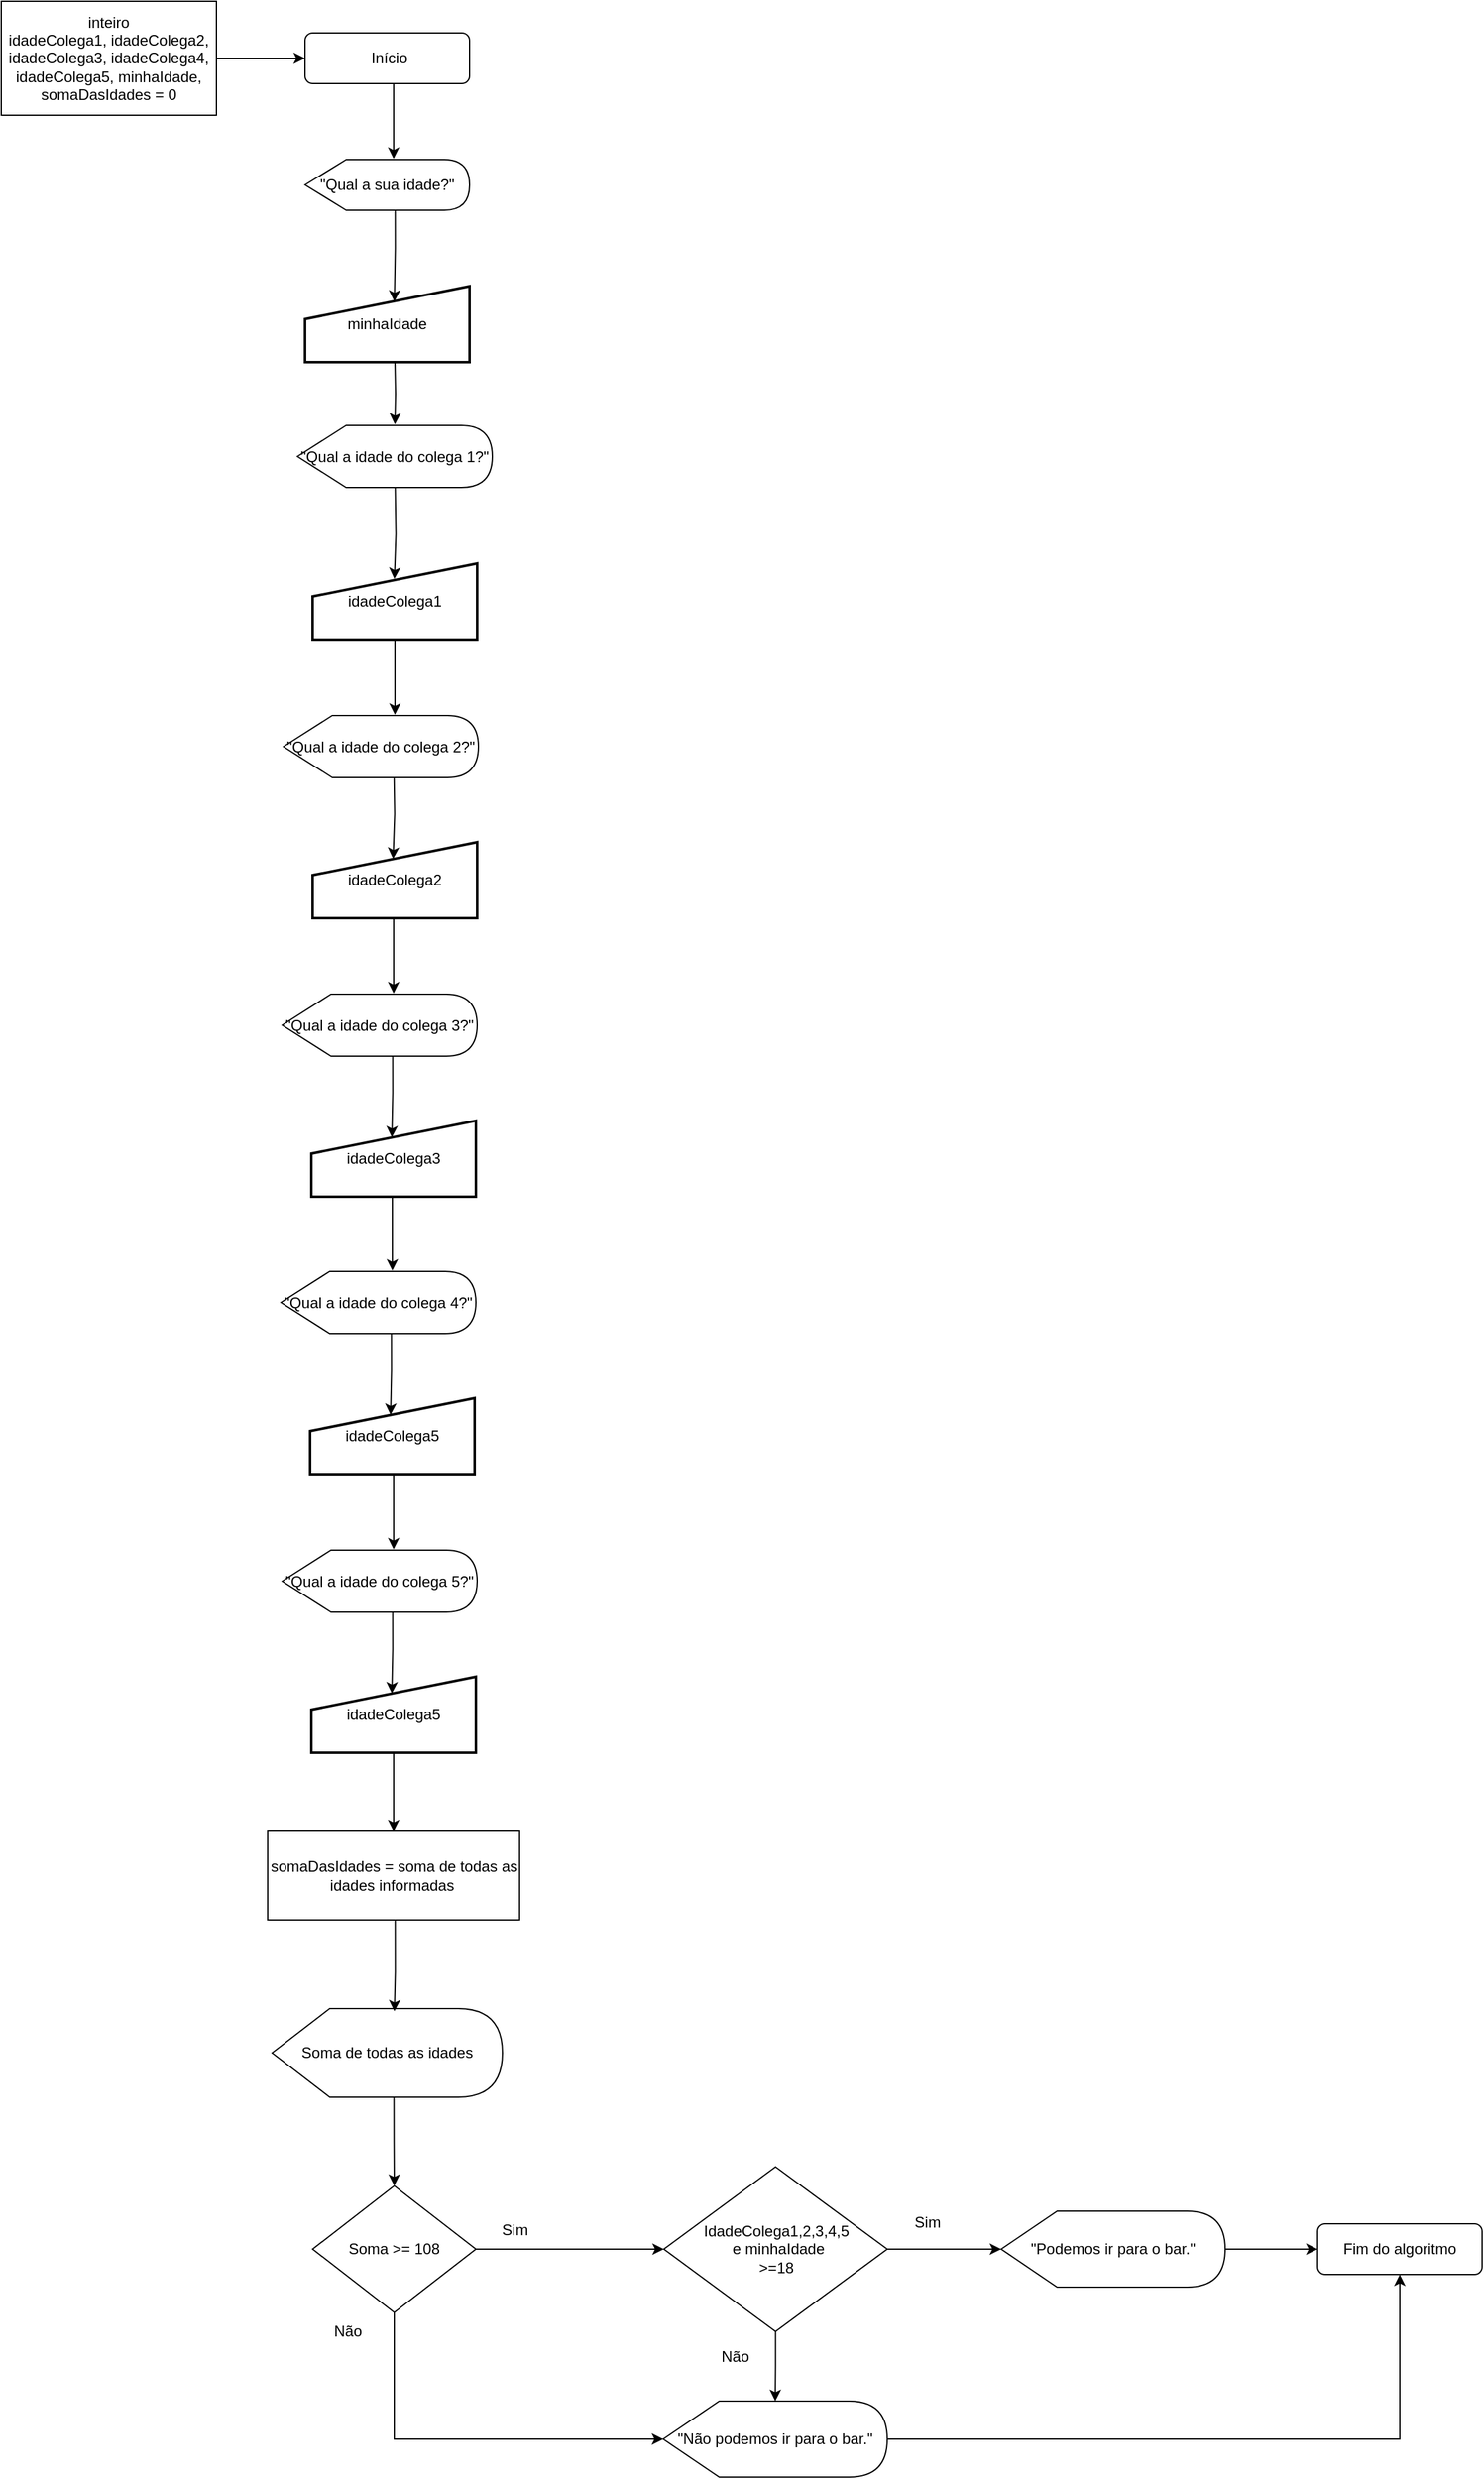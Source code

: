 <mxfile version="24.7.6">
  <diagram id="C5RBs43oDa-KdzZeNtuy" name="Page-1">
    <mxGraphModel grid="1" page="1" gridSize="10" guides="1" tooltips="1" connect="1" arrows="1" fold="1" pageScale="1" pageWidth="827" pageHeight="1169" math="0" shadow="0">
      <root>
        <mxCell id="WIyWlLk6GJQsqaUBKTNV-0" />
        <mxCell id="WIyWlLk6GJQsqaUBKTNV-1" parent="WIyWlLk6GJQsqaUBKTNV-0" />
        <mxCell id="MpU0YCQf8KXyQp7wxGWL-0" value="&amp;nbsp;Início" style="rounded=1;whiteSpace=wrap;html=1;" vertex="1" parent="WIyWlLk6GJQsqaUBKTNV-1">
          <mxGeometry x="-70" y="40" width="130" height="40" as="geometry" />
        </mxCell>
        <mxCell id="MpU0YCQf8KXyQp7wxGWL-2" style="edgeStyle=orthogonalEdgeStyle;rounded=0;orthogonalLoop=1;jettySize=auto;html=1;entryX=0;entryY=0.5;entryDx=0;entryDy=0;" edge="1" parent="WIyWlLk6GJQsqaUBKTNV-1" source="MpU0YCQf8KXyQp7wxGWL-1" target="MpU0YCQf8KXyQp7wxGWL-0">
          <mxGeometry relative="1" as="geometry" />
        </mxCell>
        <mxCell id="MpU0YCQf8KXyQp7wxGWL-1" value="inteiro&lt;br&gt;idadeColega1, idadeColega2, idadeColega3, idadeColega4, idadeColega5, minhaIdade, somaDasIdades = 0" style="rounded=0;whiteSpace=wrap;html=1;" vertex="1" parent="WIyWlLk6GJQsqaUBKTNV-1">
          <mxGeometry x="-310" y="15" width="170" height="90" as="geometry" />
        </mxCell>
        <mxCell id="MpU0YCQf8KXyQp7wxGWL-3" value="&quot;Qual a sua idade?&quot;" style="shape=display;whiteSpace=wrap;html=1;" vertex="1" parent="WIyWlLk6GJQsqaUBKTNV-1">
          <mxGeometry x="-70" y="140" width="130" height="40" as="geometry" />
        </mxCell>
        <mxCell id="MpU0YCQf8KXyQp7wxGWL-4" value="minhaIdade" style="html=1;strokeWidth=2;shape=manualInput;whiteSpace=wrap;rounded=1;size=26;arcSize=0;" vertex="1" parent="WIyWlLk6GJQsqaUBKTNV-1">
          <mxGeometry x="-70" y="240" width="130" height="60" as="geometry" />
        </mxCell>
        <mxCell id="MpU0YCQf8KXyQp7wxGWL-9" style="edgeStyle=orthogonalEdgeStyle;rounded=0;orthogonalLoop=1;jettySize=auto;html=1;exitX=0;exitY=0;exitDx=71.25;exitDy=40;exitPerimeter=0;entryX=0.543;entryY=0.203;entryDx=0;entryDy=0;entryPerimeter=0;" edge="1" parent="WIyWlLk6GJQsqaUBKTNV-1" source="MpU0YCQf8KXyQp7wxGWL-3" target="MpU0YCQf8KXyQp7wxGWL-4">
          <mxGeometry relative="1" as="geometry" />
        </mxCell>
        <mxCell id="MpU0YCQf8KXyQp7wxGWL-10" style="edgeStyle=orthogonalEdgeStyle;rounded=0;orthogonalLoop=1;jettySize=auto;html=1;exitX=0.5;exitY=1;exitDx=0;exitDy=0;entryX=0.5;entryY=-0.015;entryDx=0;entryDy=0;entryPerimeter=0;" edge="1" parent="WIyWlLk6GJQsqaUBKTNV-1">
          <mxGeometry relative="1" as="geometry">
            <mxPoint y="80" as="sourcePoint" />
            <mxPoint y="139.4" as="targetPoint" />
          </mxGeometry>
        </mxCell>
        <mxCell id="MpU0YCQf8KXyQp7wxGWL-11" value="&quot;Qual a idade do colega 1?&quot;" style="shape=display;whiteSpace=wrap;html=1;" vertex="1" parent="WIyWlLk6GJQsqaUBKTNV-1">
          <mxGeometry x="-76" y="350" width="154" height="49" as="geometry" />
        </mxCell>
        <mxCell id="MpU0YCQf8KXyQp7wxGWL-12" value="idadeColega1" style="html=1;strokeWidth=2;shape=manualInput;whiteSpace=wrap;rounded=1;size=26;arcSize=0;" vertex="1" parent="WIyWlLk6GJQsqaUBKTNV-1">
          <mxGeometry x="-64" y="459" width="130" height="60" as="geometry" />
        </mxCell>
        <mxCell id="MpU0YCQf8KXyQp7wxGWL-13" style="edgeStyle=orthogonalEdgeStyle;rounded=0;orthogonalLoop=1;jettySize=auto;html=1;exitX=0;exitY=0;exitDx=71.25;exitDy=40;exitPerimeter=0;entryX=0.543;entryY=0.203;entryDx=0;entryDy=0;entryPerimeter=0;" edge="1" parent="WIyWlLk6GJQsqaUBKTNV-1">
          <mxGeometry relative="1" as="geometry">
            <mxPoint x="1.25" y="399" as="sourcePoint" />
            <mxPoint x="0.59" y="471.18" as="targetPoint" />
          </mxGeometry>
        </mxCell>
        <mxCell id="MpU0YCQf8KXyQp7wxGWL-14" style="edgeStyle=orthogonalEdgeStyle;rounded=0;orthogonalLoop=1;jettySize=auto;html=1;exitX=0.5;exitY=1;exitDx=0;exitDy=0;entryX=0.5;entryY=-0.015;entryDx=0;entryDy=0;entryPerimeter=0;" edge="1" parent="WIyWlLk6GJQsqaUBKTNV-1" target="MpU0YCQf8KXyQp7wxGWL-11">
          <mxGeometry relative="1" as="geometry">
            <mxPoint x="1" y="299" as="sourcePoint" />
          </mxGeometry>
        </mxCell>
        <mxCell id="MpU0YCQf8KXyQp7wxGWL-16" value="idadeColega2" style="html=1;strokeWidth=2;shape=manualInput;whiteSpace=wrap;rounded=1;size=26;arcSize=0;" vertex="1" parent="WIyWlLk6GJQsqaUBKTNV-1">
          <mxGeometry x="-64" y="679" width="130" height="60" as="geometry" />
        </mxCell>
        <mxCell id="MpU0YCQf8KXyQp7wxGWL-17" style="edgeStyle=orthogonalEdgeStyle;rounded=0;orthogonalLoop=1;jettySize=auto;html=1;exitX=0;exitY=0;exitDx=71.25;exitDy=40;exitPerimeter=0;entryX=0.543;entryY=0.203;entryDx=0;entryDy=0;entryPerimeter=0;" edge="1" parent="WIyWlLk6GJQsqaUBKTNV-1">
          <mxGeometry relative="1" as="geometry">
            <mxPoint x="0.25" y="620" as="sourcePoint" />
            <mxPoint x="-0.41" y="692.18" as="targetPoint" />
          </mxGeometry>
        </mxCell>
        <mxCell id="MpU0YCQf8KXyQp7wxGWL-18" style="edgeStyle=orthogonalEdgeStyle;rounded=0;orthogonalLoop=1;jettySize=auto;html=1;exitX=0.5;exitY=1;exitDx=0;exitDy=0;entryX=0.5;entryY=-0.015;entryDx=0;entryDy=0;entryPerimeter=0;" edge="1" parent="WIyWlLk6GJQsqaUBKTNV-1">
          <mxGeometry relative="1" as="geometry">
            <mxPoint x="1" y="519" as="sourcePoint" />
            <mxPoint x="1" y="578.4" as="targetPoint" />
          </mxGeometry>
        </mxCell>
        <mxCell id="lA4oFmGLLZb_DYhbLBO6-1" value="&quot;Qual a idade do colega 2?&quot;" style="shape=display;whiteSpace=wrap;html=1;" vertex="1" parent="WIyWlLk6GJQsqaUBKTNV-1">
          <mxGeometry x="-87" y="579" width="154" height="49" as="geometry" />
        </mxCell>
        <mxCell id="GoQJRWWMJ3RlQegqBFur-0" value="idadeColega3" style="html=1;strokeWidth=2;shape=manualInput;whiteSpace=wrap;rounded=1;size=26;arcSize=0;" vertex="1" parent="WIyWlLk6GJQsqaUBKTNV-1">
          <mxGeometry x="-65" y="899" width="130" height="60" as="geometry" />
        </mxCell>
        <mxCell id="GoQJRWWMJ3RlQegqBFur-1" style="edgeStyle=orthogonalEdgeStyle;rounded=0;orthogonalLoop=1;jettySize=auto;html=1;exitX=0;exitY=0;exitDx=71.25;exitDy=40;exitPerimeter=0;entryX=0.543;entryY=0.203;entryDx=0;entryDy=0;entryPerimeter=0;" edge="1" parent="WIyWlLk6GJQsqaUBKTNV-1">
          <mxGeometry relative="1" as="geometry">
            <mxPoint x="-0.75" y="840" as="sourcePoint" />
            <mxPoint x="-1.41" y="912.18" as="targetPoint" />
            <Array as="points">
              <mxPoint x="-1" y="877" />
            </Array>
          </mxGeometry>
        </mxCell>
        <mxCell id="GoQJRWWMJ3RlQegqBFur-2" style="edgeStyle=orthogonalEdgeStyle;rounded=0;orthogonalLoop=1;jettySize=auto;html=1;exitX=0.5;exitY=1;exitDx=0;exitDy=0;entryX=0.5;entryY=-0.015;entryDx=0;entryDy=0;entryPerimeter=0;" edge="1" parent="WIyWlLk6GJQsqaUBKTNV-1">
          <mxGeometry relative="1" as="geometry">
            <mxPoint y="739" as="sourcePoint" />
            <mxPoint y="798.4" as="targetPoint" />
          </mxGeometry>
        </mxCell>
        <mxCell id="GoQJRWWMJ3RlQegqBFur-3" value="&quot;Qual a idade do colega 3?&quot;" style="shape=display;whiteSpace=wrap;html=1;" vertex="1" parent="WIyWlLk6GJQsqaUBKTNV-1">
          <mxGeometry x="-88" y="799" width="154" height="49" as="geometry" />
        </mxCell>
        <mxCell id="GoQJRWWMJ3RlQegqBFur-4" value="idadeColega5" style="html=1;strokeWidth=2;shape=manualInput;whiteSpace=wrap;rounded=1;size=26;arcSize=0;" vertex="1" parent="WIyWlLk6GJQsqaUBKTNV-1">
          <mxGeometry x="-66" y="1118" width="130" height="60" as="geometry" />
        </mxCell>
        <mxCell id="GoQJRWWMJ3RlQegqBFur-5" style="edgeStyle=orthogonalEdgeStyle;rounded=0;orthogonalLoop=1;jettySize=auto;html=1;exitX=0;exitY=0;exitDx=71.25;exitDy=40;exitPerimeter=0;entryX=0.543;entryY=0.203;entryDx=0;entryDy=0;entryPerimeter=0;" edge="1" parent="WIyWlLk6GJQsqaUBKTNV-1">
          <mxGeometry relative="1" as="geometry">
            <mxPoint x="-1.75" y="1059" as="sourcePoint" />
            <mxPoint x="-2.41" y="1131.18" as="targetPoint" />
            <Array as="points">
              <mxPoint x="-2" y="1096" />
            </Array>
          </mxGeometry>
        </mxCell>
        <mxCell id="GoQJRWWMJ3RlQegqBFur-6" style="edgeStyle=orthogonalEdgeStyle;rounded=0;orthogonalLoop=1;jettySize=auto;html=1;exitX=0.5;exitY=1;exitDx=0;exitDy=0;entryX=0.5;entryY=-0.015;entryDx=0;entryDy=0;entryPerimeter=0;" edge="1" parent="WIyWlLk6GJQsqaUBKTNV-1">
          <mxGeometry relative="1" as="geometry">
            <mxPoint x="-1" y="958" as="sourcePoint" />
            <mxPoint x="-1" y="1017.4" as="targetPoint" />
          </mxGeometry>
        </mxCell>
        <mxCell id="GoQJRWWMJ3RlQegqBFur-7" value="&quot;Qual a idade do colega 4&lt;span style=&quot;background-color: initial;&quot;&gt;?&quot;&lt;/span&gt;" style="shape=display;whiteSpace=wrap;html=1;" vertex="1" parent="WIyWlLk6GJQsqaUBKTNV-1">
          <mxGeometry x="-89" y="1018" width="154" height="49" as="geometry" />
        </mxCell>
        <mxCell id="lA4oFmGLLZb_DYhbLBO6-3" style="edgeStyle=orthogonalEdgeStyle;rounded=0;orthogonalLoop=1;jettySize=auto;html=1;exitX=0.5;exitY=1;exitDx=0;exitDy=0;entryX=0.5;entryY=0;entryDx=0;entryDy=0;" edge="1" parent="WIyWlLk6GJQsqaUBKTNV-1" source="GoQJRWWMJ3RlQegqBFur-8" target="lA4oFmGLLZb_DYhbLBO6-2">
          <mxGeometry relative="1" as="geometry" />
        </mxCell>
        <mxCell id="GoQJRWWMJ3RlQegqBFur-8" value="idadeColega5" style="html=1;strokeWidth=2;shape=manualInput;whiteSpace=wrap;rounded=1;size=26;arcSize=0;" vertex="1" parent="WIyWlLk6GJQsqaUBKTNV-1">
          <mxGeometry x="-65" y="1338" width="130" height="60" as="geometry" />
        </mxCell>
        <mxCell id="GoQJRWWMJ3RlQegqBFur-9" style="edgeStyle=orthogonalEdgeStyle;rounded=0;orthogonalLoop=1;jettySize=auto;html=1;exitX=0;exitY=0;exitDx=71.25;exitDy=40;exitPerimeter=0;entryX=0.543;entryY=0.203;entryDx=0;entryDy=0;entryPerimeter=0;" edge="1" parent="WIyWlLk6GJQsqaUBKTNV-1">
          <mxGeometry relative="1" as="geometry">
            <mxPoint x="-0.75" y="1279" as="sourcePoint" />
            <mxPoint x="-1.41" y="1351.18" as="targetPoint" />
            <Array as="points">
              <mxPoint x="-1" y="1316" />
            </Array>
          </mxGeometry>
        </mxCell>
        <mxCell id="GoQJRWWMJ3RlQegqBFur-10" style="edgeStyle=orthogonalEdgeStyle;rounded=0;orthogonalLoop=1;jettySize=auto;html=1;exitX=0.5;exitY=1;exitDx=0;exitDy=0;entryX=0.5;entryY=-0.015;entryDx=0;entryDy=0;entryPerimeter=0;" edge="1" parent="WIyWlLk6GJQsqaUBKTNV-1">
          <mxGeometry relative="1" as="geometry">
            <mxPoint y="1178" as="sourcePoint" />
            <mxPoint y="1237.4" as="targetPoint" />
          </mxGeometry>
        </mxCell>
        <mxCell id="GoQJRWWMJ3RlQegqBFur-11" value="&quot;Qual a idade do colega 5&lt;span style=&quot;background-color: initial;&quot;&gt;?&quot;&lt;/span&gt;" style="shape=display;whiteSpace=wrap;html=1;" vertex="1" parent="WIyWlLk6GJQsqaUBKTNV-1">
          <mxGeometry x="-88" y="1238" width="154" height="49" as="geometry" />
        </mxCell>
        <mxCell id="lA4oFmGLLZb_DYhbLBO6-2" value="somaDasIdades = soma de todas as idades informadas&amp;nbsp;" style="rounded=0;whiteSpace=wrap;html=1;" vertex="1" parent="WIyWlLk6GJQsqaUBKTNV-1">
          <mxGeometry x="-99.5" y="1460" width="199" height="70" as="geometry" />
        </mxCell>
        <mxCell id="GoQJRWWMJ3RlQegqBFur-18" style="edgeStyle=orthogonalEdgeStyle;rounded=0;orthogonalLoop=1;jettySize=auto;html=1;exitX=1;exitY=0.5;exitDx=0;exitDy=0;entryX=0;entryY=0.5;entryDx=0;entryDy=0;" edge="1" parent="WIyWlLk6GJQsqaUBKTNV-1" source="GoQJRWWMJ3RlQegqBFur-12" target="lA4oFmGLLZb_DYhbLBO6-4">
          <mxGeometry relative="1" as="geometry" />
        </mxCell>
        <mxCell id="GoQJRWWMJ3RlQegqBFur-12" value="Soma &amp;gt;= 108" style="rhombus;whiteSpace=wrap;html=1;" vertex="1" parent="WIyWlLk6GJQsqaUBKTNV-1">
          <mxGeometry x="-64" y="1740" width="129" height="100" as="geometry" />
        </mxCell>
        <mxCell id="GoQJRWWMJ3RlQegqBFur-17" style="edgeStyle=orthogonalEdgeStyle;rounded=0;orthogonalLoop=1;jettySize=auto;html=1;exitX=0;exitY=0;exitDx=96.25;exitDy=70;exitPerimeter=0;entryX=0.5;entryY=0;entryDx=0;entryDy=0;" edge="1" parent="WIyWlLk6GJQsqaUBKTNV-1" source="GoQJRWWMJ3RlQegqBFur-13" target="GoQJRWWMJ3RlQegqBFur-12">
          <mxGeometry relative="1" as="geometry" />
        </mxCell>
        <mxCell id="GoQJRWWMJ3RlQegqBFur-13" value="Soma de todas as idades" style="shape=display;whiteSpace=wrap;html=1;" vertex="1" parent="WIyWlLk6GJQsqaUBKTNV-1">
          <mxGeometry x="-96" y="1600" width="182" height="70" as="geometry" />
        </mxCell>
        <mxCell id="GoQJRWWMJ3RlQegqBFur-14" style="edgeStyle=orthogonalEdgeStyle;rounded=0;orthogonalLoop=1;jettySize=auto;html=1;exitX=0;exitY=0;exitDx=71.25;exitDy=40;exitPerimeter=0;entryX=0.543;entryY=0.203;entryDx=0;entryDy=0;entryPerimeter=0;" edge="1" parent="WIyWlLk6GJQsqaUBKTNV-1">
          <mxGeometry relative="1" as="geometry">
            <mxPoint x="1.25" y="1530" as="sourcePoint" />
            <mxPoint x="0.59" y="1602.18" as="targetPoint" />
            <Array as="points">
              <mxPoint x="1" y="1571" />
              <mxPoint x="1" y="1571" />
            </Array>
          </mxGeometry>
        </mxCell>
        <mxCell id="GoQJRWWMJ3RlQegqBFur-20" value="" style="edgeStyle=orthogonalEdgeStyle;rounded=0;orthogonalLoop=1;jettySize=auto;html=1;" edge="1" parent="WIyWlLk6GJQsqaUBKTNV-1" source="lA4oFmGLLZb_DYhbLBO6-4" target="lA4oFmGLLZb_DYhbLBO6-10">
          <mxGeometry relative="1" as="geometry" />
        </mxCell>
        <mxCell id="GoQJRWWMJ3RlQegqBFur-21" value="" style="edgeStyle=orthogonalEdgeStyle;rounded=0;orthogonalLoop=1;jettySize=auto;html=1;" edge="1" parent="WIyWlLk6GJQsqaUBKTNV-1" source="lA4oFmGLLZb_DYhbLBO6-4" target="lA4oFmGLLZb_DYhbLBO6-9">
          <mxGeometry relative="1" as="geometry" />
        </mxCell>
        <mxCell id="lA4oFmGLLZb_DYhbLBO6-4" value="IdadeColega1,2,3,4,5&lt;br&gt;&amp;nbsp;e minhaIdade&lt;br&gt;&amp;gt;=18" style="rhombus;whiteSpace=wrap;html=1;" vertex="1" parent="WIyWlLk6GJQsqaUBKTNV-1">
          <mxGeometry x="213.5" y="1725" width="176.5" height="130" as="geometry" />
        </mxCell>
        <mxCell id="yFmaRNcrV0tXOOG5fGbp-0" style="edgeStyle=orthogonalEdgeStyle;rounded=0;orthogonalLoop=1;jettySize=auto;html=1;entryX=0.5;entryY=1;entryDx=0;entryDy=0;" edge="1" parent="WIyWlLk6GJQsqaUBKTNV-1" source="lA4oFmGLLZb_DYhbLBO6-9" target="lA4oFmGLLZb_DYhbLBO6-22">
          <mxGeometry relative="1" as="geometry" />
        </mxCell>
        <mxCell id="lA4oFmGLLZb_DYhbLBO6-9" value="&quot;Não podemos ir para o bar.&quot;" style="shape=display;whiteSpace=wrap;html=1;" vertex="1" parent="WIyWlLk6GJQsqaUBKTNV-1">
          <mxGeometry x="213" y="1910" width="177" height="60" as="geometry" />
        </mxCell>
        <mxCell id="lA4oFmGLLZb_DYhbLBO6-25" style="edgeStyle=orthogonalEdgeStyle;rounded=0;orthogonalLoop=1;jettySize=auto;html=1;entryX=0;entryY=0.5;entryDx=0;entryDy=0;" edge="1" parent="WIyWlLk6GJQsqaUBKTNV-1" source="lA4oFmGLLZb_DYhbLBO6-10" target="lA4oFmGLLZb_DYhbLBO6-22">
          <mxGeometry relative="1" as="geometry" />
        </mxCell>
        <mxCell id="lA4oFmGLLZb_DYhbLBO6-10" value="&quot;Podemos ir para o bar.&quot;" style="shape=display;whiteSpace=wrap;html=1;" vertex="1" parent="WIyWlLk6GJQsqaUBKTNV-1">
          <mxGeometry x="480" y="1760" width="177" height="60" as="geometry" />
        </mxCell>
        <mxCell id="lA4oFmGLLZb_DYhbLBO6-13" value="Sim" style="text;html=1;align=center;verticalAlign=middle;whiteSpace=wrap;rounded=0;" vertex="1" parent="WIyWlLk6GJQsqaUBKTNV-1">
          <mxGeometry x="66" y="1760" width="60" height="30" as="geometry" />
        </mxCell>
        <mxCell id="lA4oFmGLLZb_DYhbLBO6-16" value="Sim" style="text;html=1;align=center;verticalAlign=middle;whiteSpace=wrap;rounded=0;" vertex="1" parent="WIyWlLk6GJQsqaUBKTNV-1">
          <mxGeometry x="392" y="1754" width="60" height="30" as="geometry" />
        </mxCell>
        <mxCell id="lA4oFmGLLZb_DYhbLBO6-17" value="Não" style="text;html=1;align=center;verticalAlign=middle;whiteSpace=wrap;rounded=0;" vertex="1" parent="WIyWlLk6GJQsqaUBKTNV-1">
          <mxGeometry x="240" y="1860" width="60" height="30" as="geometry" />
        </mxCell>
        <mxCell id="lA4oFmGLLZb_DYhbLBO6-22" value="Fim do algoritmo&lt;span style=&quot;color: rgba(0, 0, 0, 0); font-family: monospace; font-size: 0px; text-align: start; text-wrap: nowrap;&quot;&gt;%3CmxGraphModel%3E%3Croot%3E%3CmxCell%20id%3D%220%22%2F%3E%3CmxCell%20id%3D%221%22%20parent%3D%220%22%2F%3E%3CmxCell%20id%3D%222%22%20value%3D%22%22%20style%3D%22rounded%3D0%3BwhiteSpace%3Dwrap%3Bhtml%3D1%3B%22%20vertex%3D%221%22%20parent%3D%221%22%3E%3CmxGeometry%20x%3D%22-120%22%20y%3D%22140%22%20width%3D%22130%22%20height%3D%2240%22%20as%3D%22geometry%22%2F%3E%3C%2FmxCell%3E%3C%2Froot%3E%3C%2FmxGraphModel%3E&lt;/span&gt;" style="rounded=1;whiteSpace=wrap;html=1;" vertex="1" parent="WIyWlLk6GJQsqaUBKTNV-1">
          <mxGeometry x="730" y="1770" width="130" height="40" as="geometry" />
        </mxCell>
        <mxCell id="GoQJRWWMJ3RlQegqBFur-23" value="Não" style="text;html=1;align=center;verticalAlign=middle;whiteSpace=wrap;rounded=0;" vertex="1" parent="WIyWlLk6GJQsqaUBKTNV-1">
          <mxGeometry x="-66" y="1840" width="60" height="30" as="geometry" />
        </mxCell>
        <mxCell id="GoQJRWWMJ3RlQegqBFur-28" style="edgeStyle=orthogonalEdgeStyle;rounded=0;orthogonalLoop=1;jettySize=auto;html=1;exitX=0.5;exitY=1;exitDx=0;exitDy=0;entryX=0;entryY=0.5;entryDx=0;entryDy=0;entryPerimeter=0;" edge="1" parent="WIyWlLk6GJQsqaUBKTNV-1" source="GoQJRWWMJ3RlQegqBFur-12" target="lA4oFmGLLZb_DYhbLBO6-9">
          <mxGeometry relative="1" as="geometry" />
        </mxCell>
      </root>
    </mxGraphModel>
  </diagram>
</mxfile>

